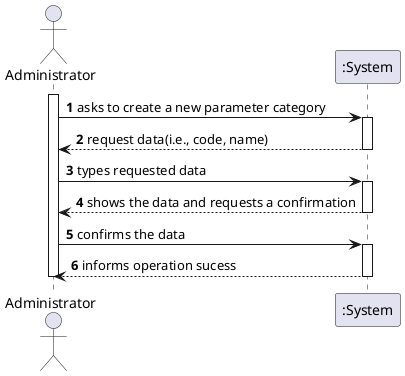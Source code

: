 @startuml
autonumber
actor "Administrator" as Adm

activate Adm
Adm-> ":System" : asks to create a new parameter category
activate ":System"
":System" --> Adm : request data(i.e., code, name)
deactivate ":System"

Adm-> ":System" : types requested data
activate ":System"
":System" --> Adm : shows the data and requests a confirmation
deactivate ":System"

Adm-> ":System" : confirms the data
activate ":System"
":System" --> Adm : informs operation sucess
deactivate ":System"

deactivate Adm

@enduml